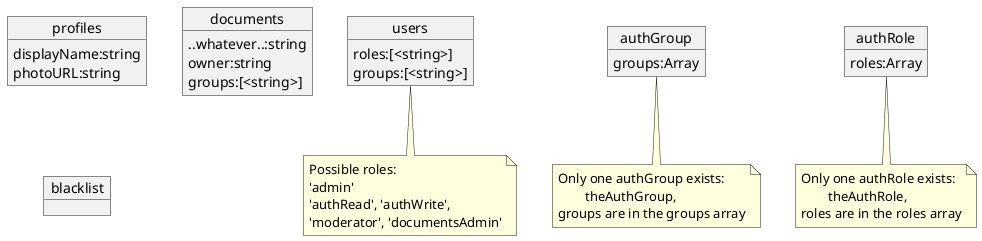 @startuml db

object users {
    roles:[<string>]
    groups:[<string>]
}
note "Possible roles:\n'admin'\n'authRead', 'authWrite',\n'moderator', 'documentsAdmin'" as authActivityNote
users .. authActivityNote

object profiles {
    displayName:string
    photoURL:string
}

object authGroup {
    groups:Array
}
note "Only one authGroup exists:\n\ttheAuthGroup,\ngroups are in the groups array" as authAuthGroupNote
authGroup .. authAuthGroupNote

object authRole {
    roles:Array
}
note "Only one authRole exists:\n\ttheAuthRole,\nroles are in the roles array" as authAuthRoleNote
authRole .. authAuthRoleNote

object documents {
    ..whatever..:string
    owner:string
    groups:[<string>]
}

object blacklist

@enduml
